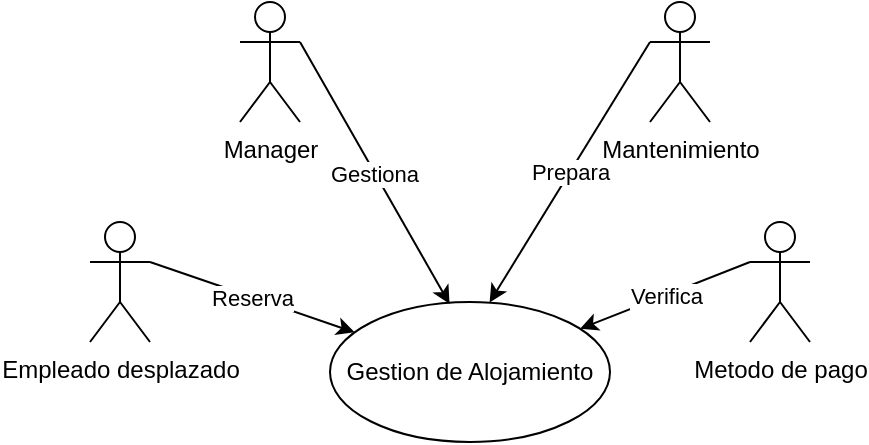 <mxfile>
    <diagram id="aOW1VwP3nFIIIQuU_SlF" name="Page-1">
        <mxGraphModel dx="1063" dy="499" grid="1" gridSize="10" guides="1" tooltips="1" connect="1" arrows="1" fold="1" page="1" pageScale="1" pageWidth="850" pageHeight="1100" background="none" math="0" shadow="0">
            <root>
                <mxCell id="0"/>
                <mxCell id="1" parent="0"/>
                <mxCell id="2" value="Gestion de Alojamiento" style="ellipse;whiteSpace=wrap;html=1;" parent="1" vertex="1">
                    <mxGeometry x="370" y="230" width="140" height="70" as="geometry"/>
                </mxCell>
                <mxCell id="10" value="Reserva" style="edgeStyle=none;html=1;exitX=1;exitY=0.333;exitDx=0;exitDy=0;exitPerimeter=0;" parent="1" source="3" target="2" edge="1">
                    <mxGeometry relative="1" as="geometry"/>
                </mxCell>
                <mxCell id="3" value="Empleado desplazado" style="shape=umlActor;verticalLabelPosition=bottom;verticalAlign=top;html=1;" parent="1" vertex="1">
                    <mxGeometry x="250" y="190" width="30" height="60" as="geometry"/>
                </mxCell>
                <mxCell id="5" value="Prepara" style="edgeStyle=none;html=1;entryX=0.57;entryY=0.003;entryDx=0;entryDy=0;exitX=0;exitY=0.333;exitDx=0;exitDy=0;exitPerimeter=0;entryPerimeter=0;" parent="1" source="4" target="2" edge="1">
                    <mxGeometry relative="1" as="geometry"/>
                </mxCell>
                <mxCell id="4" value="Mantenimiento" style="shape=umlActor;verticalLabelPosition=bottom;verticalAlign=top;html=1;" parent="1" vertex="1">
                    <mxGeometry x="530" y="80" width="30" height="60" as="geometry"/>
                </mxCell>
                <mxCell id="12" value="Verifica" style="edgeStyle=none;html=1;exitX=0;exitY=0.333;exitDx=0;exitDy=0;exitPerimeter=0;" parent="1" source="11" target="2" edge="1">
                    <mxGeometry relative="1" as="geometry"/>
                </mxCell>
                <mxCell id="11" value="Metodo de pago&lt;br&gt;" style="shape=umlActor;verticalLabelPosition=bottom;verticalAlign=top;html=1;" parent="1" vertex="1">
                    <mxGeometry x="580" y="190" width="30" height="60" as="geometry"/>
                </mxCell>
                <mxCell id="18" value="Gestiona" style="edgeStyle=none;html=1;entryX=0.427;entryY=0.014;entryDx=0;entryDy=0;exitX=1;exitY=0.333;exitDx=0;exitDy=0;exitPerimeter=0;entryPerimeter=0;" edge="1" parent="1" source="13" target="2">
                    <mxGeometry relative="1" as="geometry">
                        <mxPoint x="350" y="160" as="sourcePoint"/>
                    </mxGeometry>
                </mxCell>
                <mxCell id="13" value="Manager" style="shape=umlActor;verticalLabelPosition=bottom;verticalAlign=top;html=1;" parent="1" vertex="1">
                    <mxGeometry x="325" y="80" width="30" height="60" as="geometry"/>
                </mxCell>
            </root>
        </mxGraphModel>
    </diagram>
</mxfile>